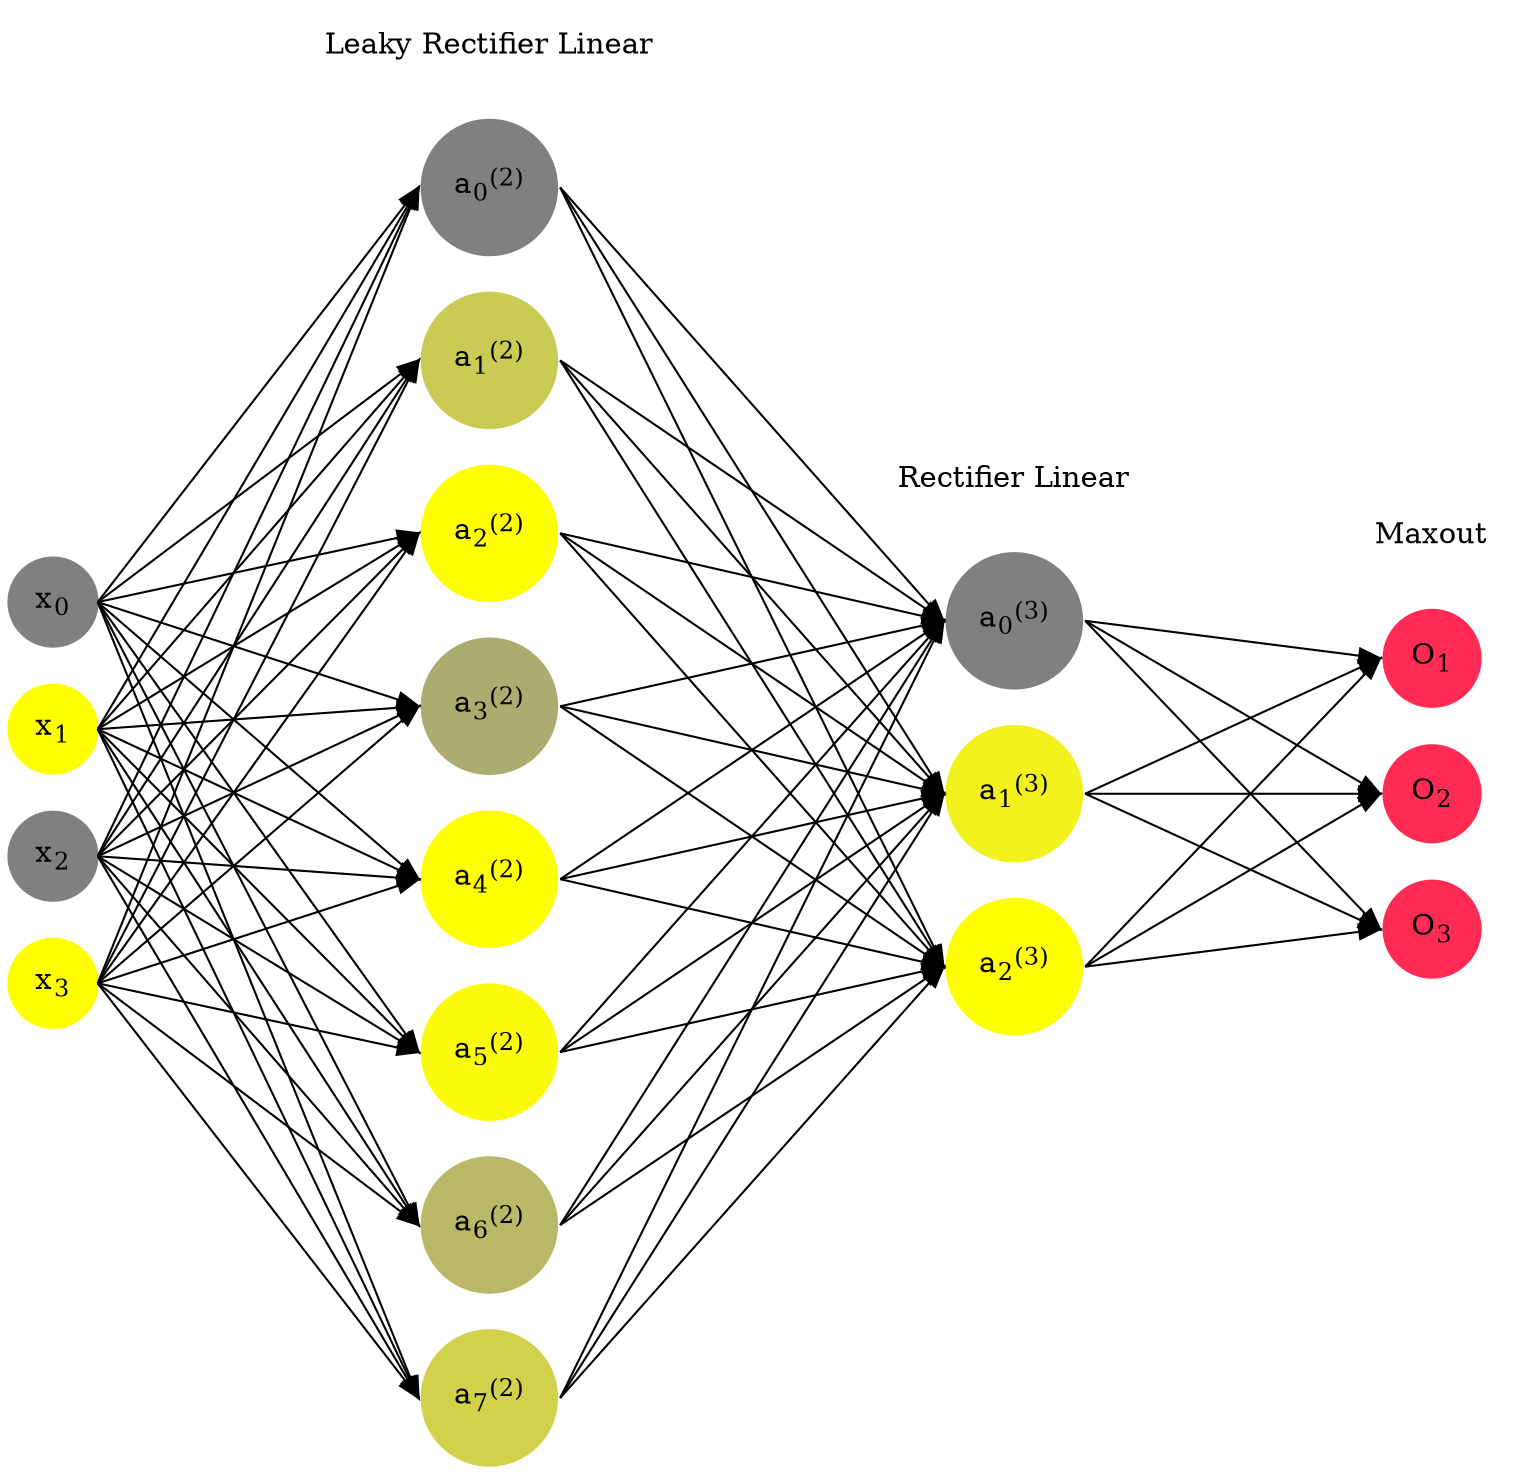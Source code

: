 digraph G {
	rankdir = LR;
	splines=false;
	edge[style=invis];
	ranksep= 1.4;
	{
	node [shape=circle, color="0.1667, 0.0, 0.5", style=filled, fillcolor="0.1667, 0.0, 0.5"];
	x0 [label=<x<sub>0</sub>>];
	}
	{
	node [shape=circle, color="0.1667, 1.0, 1.0", style=filled, fillcolor="0.1667, 1.0, 1.0"];
	x1 [label=<x<sub>1</sub>>];
	}
	{
	node [shape=circle, color="0.1667, 0.0, 0.5", style=filled, fillcolor="0.1667, 0.0, 0.5"];
	x2 [label=<x<sub>2</sub>>];
	}
	{
	node [shape=circle, color="0.1667, 1.0, 1.0", style=filled, fillcolor="0.1667, 1.0, 1.0"];
	x3 [label=<x<sub>3</sub>>];
	}
	{
	node [shape=circle, color="0.1667, 0.001111, 0.500556", style=filled, fillcolor="0.1667, 0.001111, 0.500556"];
	a02 [label=<a<sub>0</sub><sup>(2)</sup>>];
	}
	{
	node [shape=circle, color="0.1667, 0.586009, 0.793004", style=filled, fillcolor="0.1667, 0.586009, 0.793004"];
	a12 [label=<a<sub>1</sub><sup>(2)</sup>>];
	}
	{
	node [shape=circle, color="0.1667, 1.224404, 1.112202", style=filled, fillcolor="0.1667, 1.224404, 1.112202"];
	a22 [label=<a<sub>2</sub><sup>(2)</sup>>];
	}
	{
	node [shape=circle, color="0.1667, 0.344493, 0.672247", style=filled, fillcolor="0.1667, 0.344493, 0.672247"];
	a32 [label=<a<sub>3</sub><sup>(2)</sup>>];
	}
	{
	node [shape=circle, color="0.1667, 1.951420, 1.475710", style=filled, fillcolor="0.1667, 1.951420, 1.475710"];
	a42 [label=<a<sub>4</sub><sup>(2)</sup>>];
	}
	{
	node [shape=circle, color="0.1667, 0.958301, 0.979150", style=filled, fillcolor="0.1667, 0.958301, 0.979150"];
	a52 [label=<a<sub>5</sub><sup>(2)</sup>>];
	}
	{
	node [shape=circle, color="0.1667, 0.441985, 0.720992", style=filled, fillcolor="0.1667, 0.441985, 0.720992"];
	a62 [label=<a<sub>6</sub><sup>(2)</sup>>];
	}
	{
	node [shape=circle, color="0.1667, 0.640473, 0.820237", style=filled, fillcolor="0.1667, 0.640473, 0.820237"];
	a72 [label=<a<sub>7</sub><sup>(2)</sup>>];
	}
	{
	node [shape=circle, color="0.1667, 0.000000, 0.500000", style=filled, fillcolor="0.1667, 0.000000, 0.500000"];
	a03 [label=<a<sub>0</sub><sup>(3)</sup>>];
	}
	{
	node [shape=circle, color="0.1667, 0.886887, 0.943444", style=filled, fillcolor="0.1667, 0.886887, 0.943444"];
	a13 [label=<a<sub>1</sub><sup>(3)</sup>>];
	}
	{
	node [shape=circle, color="0.1667, 3.051875, 2.025937", style=filled, fillcolor="0.1667, 3.051875, 2.025937"];
	a23 [label=<a<sub>2</sub><sup>(3)</sup>>];
	}
	{
	node [shape=circle, color="0.9667, 0.83, 1.0", style=filled, fillcolor="0.9667, 0.83, 1.0"];
	O1 [label=<O<sub>1</sub>>];
	}
	{
	node [shape=circle, color="0.9667, 0.83, 1.0", style=filled, fillcolor="0.9667, 0.83, 1.0"];
	O2 [label=<O<sub>2</sub>>];
	}
	{
	node [shape=circle, color="0.9667, 0.83, 1.0", style=filled, fillcolor="0.9667, 0.83, 1.0"];
	O3 [label=<O<sub>3</sub>>];
	}
	{
	rank=same;
	x0->x1->x2->x3;
	}
	{
	rank=same;
	a02->a12->a22->a32->a42->a52->a62->a72;
	}
	{
	rank=same;
	a03->a13->a23;
	}
	{
	rank=same;
	O1->O2->O3;
	}
	l1 [shape=plaintext,label="Leaky Rectifier Linear"];
	l1->a02;
	{rank=same; l1;a02};
	l2 [shape=plaintext,label="Rectifier Linear"];
	l2->a03;
	{rank=same; l2;a03};
	l3 [shape=plaintext,label="Maxout"];
	l3->O1;
	{rank=same; l3;O1};
edge[style=solid, tailport=e, headport=w];
	{x0;x1;x2;x3} -> {a02;a12;a22;a32;a42;a52;a62;a72};
	{a02;a12;a22;a32;a42;a52;a62;a72} -> {a03;a13;a23};
	{a03;a13;a23} -> {O1,O2,O3};
}